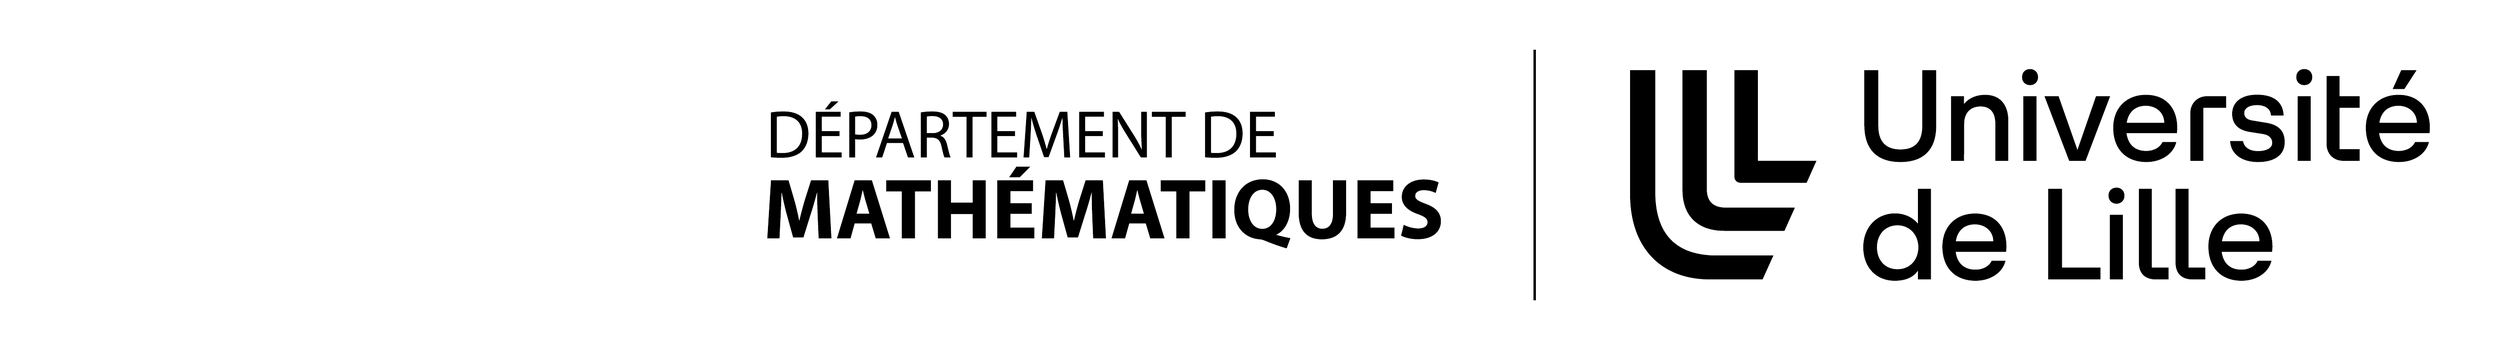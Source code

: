 \usetikzlibrary{svg.path}
\begin{tikzpicture}[x=1pt,y=1pt,yscale=-1]
  \fill[white] svg{M 0 0 H 1314.55 V 239.2 H 0 Z};
  % \fill[yellow] (41.63,26.7) rectangle (1272.92,212.5);% real bounding box
  \fill svg{M88.98 65.21 84.32 71.08H87.88L94.29 65.21ZM53.54 72.63C50.08 72.63 46.92 72.93 44.27 73.38V106.56C46.48 106.81 49.03 106.96 52.19 106.96 58.76 106.96 63.97 105.25 67.17 102.1 70.28 98.99 72.03 94.48 72.04 88.97 72.04 83.51 70.29 79.6 67.22 76.84 64.26 74.13 59.8 72.63 53.54 72.63ZM110.69 72.63C107.18 72.63 104.43 72.93 102.32 73.28V106.66H106.68V93.13C107.68 93.38 108.89 93.43 110.19 93.43 114.45 93.43 118.16 92.18 120.51 89.72 122.21 87.97 123.12 85.56 123.12 82.5 123.12 79.49 121.97 77.04 120.16 75.44 118.16 73.64 115 72.63 110.69 72.63ZM163.75 72.63C160.79 72.63 157.58 72.93 155.38 73.33V106.66H159.74V92.03H163.85C167.81 92.18 169.66 93.94 170.67 98.59 171.57 102.8 172.32 105.66 172.87 106.66H177.38C176.68 105.36 175.88 102.1 174.78 97.39 173.98 93.88 172.42 91.48 169.86 90.57V90.42C173.37 89.22 176.18 86.26 176.18 81.85 176.18 79.19 175.18 76.89 173.52 75.39 171.46 73.54 168.41 72.63 163.75 72.63ZM375.13 72.63C371.67 72.63 368.51 72.93 365.85 73.38V106.56C368.06 106.81 370.61 106.96 373.77 106.96 380.34 106.96 385.55 105.25 388.76 102.1 391.87 98.99 393.62 94.48 393.62 88.97 393.62 83.51 391.87 79.6 388.81 76.84 385.85 74.13 381.39 72.63 375.13 72.63ZM77.6 72.88V106.66H96.65V103H82.01V90.82H95.09V87.22H82.01V76.54H95.89V72.88ZM133.71 72.88 122.18 106.66H126.69L130.2 96.04H142.18L145.79 106.66H150.45L138.92 72.88ZM178.93 72.88V76.59H189.21V106.66H193.62V76.59H203.94V72.88ZM207.6 72.88V106.66H226.65V103H212.02V90.82H225.1V87.22H212.02V76.54H225.9V72.88ZM233.78 72.88 231.42 106.66H235.58L236.48 92.18C236.78 87.07 237.03 81.45 237.13 77.24H237.24C238.19 81.25 239.5 85.56 241.1 90.37L246.61 106.46H249.92L255.88 90.07C257.58 85.41 258.94 81.15 260.14 77.24H260.24C260.24 81.4 260.54 87.11 260.79 91.83L261.6 106.66H265.91L263.8 72.88H258.24L252.22 89.22C250.72 93.48 249.51 97.19 248.61 100.6H248.51C247.61 97.09 246.51 93.38 245.11 89.22L239.34 72.88ZM272.61 72.88V106.66H291.65V103H277.02V90.82H290.1V87.22H277.02V76.54H290.9V72.88ZM297.33 72.88V106.66H301.44V92.23C301.44 86.62 301.39 82.56 301.13 78.29L301.29 78.24C302.94 81.9 305.2 85.76 307.55 89.52L318.28 106.66H322.69V72.88H318.58V87.02C318.58 92.28 318.68 96.39 319.08 100.9L318.93 100.95C317.38 97.49 315.37 93.93 312.91 89.97L302.14 72.88ZM326.46 72.88V76.59H336.73V106.66H341.14V76.59H351.47V72.88ZM399.18 72.88V106.66H418.23V103H403.6V90.82H416.68V87.22H403.6V76.54H417.48V72.88ZM164.05 76.04C168.66 76.04 171.82 77.95 171.82 82.3 171.82 86.16 168.86 88.71 164.2 88.72H159.74V76.39C160.49 76.19 161.95 76.04 164.05 76.04ZM53.74 76.09C62.96 76.09 67.47 81.15 67.42 89.12 67.42 98.24 62.41 103.45 53.04 103.46 51.34 103.46 49.73 103.41 48.63 103.26V76.54C49.78 76.29 51.49 76.09 53.74 76.09ZM110.79 76.09C115.55 76.09 118.76 78.25 118.76 82.76 118.76 87.32 115.55 89.93 110.29 89.92 108.84 89.92 107.63 89.82 106.68 89.57V76.44C107.43 76.24 108.89 76.09 110.79 76.09ZM375.33 76.09C384.55 76.09 389.06 81.15 389.01 89.12 389.01 98.24 384 103.45 374.62 103.46 372.92 103.46 371.31 103.41 370.21 103.26V76.54C371.36 76.29 373.07 76.09 375.33 76.09ZM136.12 76.74H136.21C136.71 78.69 137.21 80.7 137.97 82.91L141.33 92.63H131.1L134.41 82.86C135.11 80.8 135.61 78.7 136.12 76.74ZM226.13 113.55 220.78 121.4H228.56L236.34 113.55ZM408.53 122.93C395.64 122.93 387.48 132.56 387.47 145.51 387.47 159.61 396.53 166.75 406.29 167.39 407.25 167.45 408.27 167.64 409.23 168.03 415.04 170.39 420.14 172.3 426.26 174.09L429 166.56C425.62 165.92 421.92 165.09 418.67 164.14V163.88C424.28 161.33 428.81 154.44 428.81 144.68 428.81 132.88 421.6 122.93 408.53 122.93ZM527.79 123.05C517.71 123.05 511.52 128.6 511.53 135.94 511.53 142.19 516.25 146.15 523.39 148.7 528.56 150.49 530.6 152.02 530.6 154.7 530.6 157.51 528.24 159.36 523.78 159.35 519.63 159.35 515.55 158.01 512.99 156.67L511.02 164.65C513.44 165.99 518.29 167.33 523.2 167.33 535 167.33 540.49 161.21 540.49 153.99 540.49 147.93 536.98 143.97 529.39 141.17 523.78 139.06 521.42 137.85 521.42 135.11 521.42 132.94 523.46 130.96 527.67 130.96 531.82 130.96 534.94 132.17 536.6 133.01L538.77 125.22C536.22 124.01 532.71 123.05 527.79 123.05ZM44.37 123.69 41.63 166.69H50.62L51.45 150.36C51.71 145 51.96 138.37 52.15 132.56H52.28C53.36 138.17 54.77 144.3 56.17 149.4L60.77 165.99H68.36L73.59 149.21C75.25 144.17 77.03 138.05 78.44 132.56H78.56C78.56 138.81 78.75 145.06 78.95 150.23L79.65 166.69H89.09L86.79 123.69H74.04L69.51 137.98C68.04 142.76 66.57 148.44 65.42 153.42H65.17C64.21 148.38 62.94 143.02 61.53 138.04L57.32 123.69ZM106.3 123.69 93.22 166.69H103.24L106.3 155.65H118.61L121.93 166.69H132.46L119.06 123.69ZM129.66 123.69V131.86H141.27V166.69H150.97V131.86H162.71V123.69ZM167.99 123.69V166.69H177.69V148.7H193.7V166.69H203.39V123.69H193.7V140.21H177.69V123.69ZM211.97 123.69V166.69H239.34V158.71H221.67V148.51H237.49V140.6H221.67V131.67H238.45V123.69ZM247.71 123.69 244.96 166.69H253.96L254.79 150.36C255.05 145 255.3 138.37 255.49 132.56H255.62C256.7 138.17 258.11 144.3 259.51 149.4L264.1 165.99H271.69L276.92 149.21C278.58 144.17 280.37 138.05 281.77 132.56H281.9C281.9 138.81 282.09 145.06 282.28 150.23L282.98 166.69H292.43L290.13 123.69H277.37L272.84 137.98C271.37 142.76 269.91 148.44 268.76 153.42H268.5C267.54 148.38 266.27 143.02 264.87 138.04L260.66 123.69ZM309.64 123.69 296.56 166.69H306.57L309.64 155.65H321.95L325.27 166.69H335.79L322.39 123.69ZM333 123.69V131.86H344.61V166.69H354.3V131.86H366.04V123.69ZM371.33 123.69V166.69H381.02V123.69ZM435.18 123.69V147.68C435.18 161.33 441.49 167.39 452.34 167.39 463.57 167.39 470.27 161.07 470.26 147.81V123.69H460.57V148.38C460.57 156.04 457.76 159.61 452.66 159.61 447.75 159.61 444.88 155.85 444.88 148.38V123.69ZM478.73 123.69V166.69H506.09V158.71H488.42V148.51H504.24V140.6H488.42V131.67H505.2V123.69ZM408.21 130.65C414.84 130.65 418.55 137.16 418.54 145.06 418.54 153.48 414.77 159.67 408.21 159.67 401.64 159.67 397.75 153.42 397.75 145.25 397.75 137.15 401.58 130.64 408.21 130.65ZM112.23 130.96H112.36C113 133.51 113.76 136.7 114.53 139.26L117.21 148.38H107.7L110.26 139.26C110.96 136.77 111.6 133.52 112.23 130.96ZM315.57 130.96H315.7C316.34 133.51 317.1 136.7 317.87 139.26L320.54 148.38H311.04L313.59 139.26C314.29 136.77 314.93 133.52 315.57 130.96Z};
  \fill svg{M609 26.7V212.5H610.84V26.7Z};
  \fill svg{M775.22 109.2V42H757.92V121.1C757.92 123.8 759.92 125.5 762.32 125.5H811.32L818.62 109.2ZM744.82 179.4C715.12 179.4 699.22 164.2 699.22 132.1V42H680.62V134.1C680.62 173.4 703.42 197.1 739.52 197.1H778.72L786.72 179.4ZM751.42 143.9C742.32 143.9 737.42 139.5 737.42 130.2V42H719.42V130.8C719.42 150 730.72 161.1 750.42 161.1H794.92L802.62 143.9Z};
  \fill svg{M880.82 110.1C897.62 110.1 907.32 101.2 907.32 83.1V42.1H897.02V83.3C897.02 94.8 891.92 100.8 880.82 100.8 869.82 100.8 864.42 94.8 864.42 83.3V42.1H854.12V83.1C854.22 101.2 864.02 110.1 880.82 110.1M918.32 109.2H927.92L928.02 81.7C928.02 73.7 932.62 68.9 940.12 68.9 947.32 68.9 951.12 73.3 951.12 81.7V109.2H960.72V79.6C960.72 68 954.92 60.3 943.52 60.3 937.12 60.3 931.32 62.8 927.92 67.1V61.3H918.32ZM971.92 109.2H981.52V61.3H971.92ZM1005.82 109.2H1017.92L1036.12 61.3H1025.72L1011.92 101.2 997.92 61.3H987.52ZM976.82 53.1C980.32 53.1 982.72 50.5 982.72 47.2 982.72 43.8 980.42 41.2 976.82 41.2 973.32 41.2 970.92 43.7 970.92 47.1 970.82 50.5 973.32 53.1 976.82 53.1M1063.02 110.1C1074.02 110.1 1083.02 104.1 1085.12 95.3H1074.92C1073.22 99.1 1068.92 101.9 1062.82 101.9 1054.62 101.9 1049.42 97.4 1048.22 88.7H1085.52C1085.72 87.5 1085.82 85.9 1085.82 84.8 1085.82 70.1 1077.42 60.3 1062.62 60.3 1048.12 60.3 1038.42 70.2 1038.42 84.8 1038.52 100.7 1048.12 110.1 1063.02 110.1M1048.42 81C1049.52 73.3 1054.52 68.4 1062.52 68.4 1070.62 68.4 1076.22 73.8 1076.22 81ZM1095.52 109.2H1105.12V69.9H1122.02V61.3H1108.12C1100.82 61.3 1095.52 66.6 1095.52 73.9ZM1145.62 110.1C1158.02 110.1 1165.42 104.8 1165.42 95.3 1165.42 87.1 1160.82 82.6 1152.22 81.1L1141.22 79.3C1137.52 78.7 1135.42 76.9 1135.42 73.8 1135.42 70 1139.32 67.9 1144.92 67.9 1151.32 67.9 1155.02 70.8 1155.32 75.6H1164.62C1164.12 65.6 1157.32 60.2 1144.92 60.2 1133.02 60.2 1126.52 66 1126.52 74.3 1126.52 82.4 1131.52 86.5 1139.62 87.8L1149.82 89.4C1154.42 90.2 1156.22 93.1 1156.22 95.9 1156.22 99.7 1152.22 102 1145.62 102 1138.42 102 1135.12 98.5 1134.52 94.6H1125.02C1125.52 104.1 1133.52 110.1 1145.62 110.1M1175.02 109.2H1184.62V61.3H1175.02ZM1208.92 109.2H1220.92V100.6H1206.02V69.9H1220.92V61.3H1206.02V46.3H1196.42V96.8C1196.52 104.1 1201.62 109.2 1208.92 109.2M1179.92 53.1C1183.42 53.1 1185.82 50.5 1185.82 47.2 1185.82 43.8 1183.52 41.2 1179.92 41.2 1176.42 41.2 1174.02 43.7 1174.02 47.1 1173.92 50.5 1176.42 53.1 1179.92 53.1M1250.12 110.1C1261.12 110.1 1270.12 104.1 1272.22 95.3H1262.02C1260.32 99.1 1256.02 101.9 1249.92 101.9 1241.72 101.9 1236.52 97.4 1235.32 88.7H1272.62C1272.82 87.5 1272.92 85.9 1272.92 84.8 1272.92 70.1 1264.52 60.3 1249.72 60.3 1235.22 60.3 1225.52 70.2 1225.52 84.8 1225.62 100.7 1235.22 110.1 1250.12 110.1M1235.52 81C1236.62 73.3 1241.62 68.4 1249.62 68.4 1257.72 68.4 1263.32 73.8 1263.32 81ZM1245.42 56H1254.02L1263.02 42.1H1251.72ZM878.72 189.6C868.92 189.6 863.42 182.4 863.42 173.3S869.12 157 878.72 157C887.82 157 894.12 164.2 894.12 173.3S888.12 189.6 878.72 189.6M876.62 198.1C884.42 198.1 890.32 195.7 893.82 190.5V197.1H903.42V130H893.82V155.9C890.32 151.5 884.22 148.2 876.82 148.2 863.32 148.2 853.32 158.5 853.32 173.3 853.32 188.2 862.92 198.1 876.62 198.1M936.52 198.1C947.52 198.1 956.52 192.1 958.62 183.3H948.42C946.72 187.1 942.42 189.9 936.32 189.9 928.12 189.9 922.92 185.4 921.72 176.7H959.02C959.22 175.5 959.32 173.9 959.32 172.8 959.32 158.1 950.92 148.3 936.12 148.3 921.62 148.3 911.92 158.2 911.92 172.8 911.92 188.7 921.52 198.1 936.52 198.1M921.82 168.9C922.92 161.2 927.92 156.3 935.92 156.3 944.02 156.3 949.62 161.7 949.62 168.9ZM990.32 197.1H1029.02V188.3H1000.52V130H990.32ZM1035.92 197.1H1045.52V149.2H1035.92ZM1069.82 197.1H1079.42V188.3H1067.02V130H1057.42V184.8C1057.42 192.5 1061.92 197.1 1069.82 197.1M1040.82 141C1044.32 141 1046.72 138.4 1046.72 135.1 1046.72 131.6 1044.42 129.1 1040.82 129.1 1037.32 129.1 1034.92 131.6 1034.92 135S1037.42 141 1040.82 141M1097.02 197.1H1106.62V188.3H1094.22V130H1084.62V184.8C1084.62 192.5 1089.12 197.1 1097.02 197.1M1133.52 198.1C1144.52 198.1 1153.52 192.1 1155.62 183.3H1145.42C1143.72 187.1 1139.42 189.9 1133.32 189.9 1125.12 189.9 1119.92 185.4 1118.72 176.7H1156.02C1156.22 175.5 1156.32 173.9 1156.32 172.8 1156.32 158.1 1147.92 148.3 1133.12 148.3 1118.62 148.3 1108.92 158.2 1108.92 172.8 1109.02 188.7 1118.62 198.1 1133.52 198.1M1118.92 168.9C1120.12 161.2 1125.02 156.3 1133.02 156.3 1141.12 156.3 1146.72 161.7 1146.72 168.9Z};
\end{tikzpicture}
